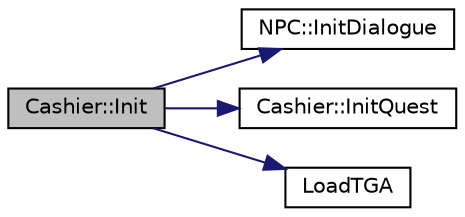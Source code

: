 digraph "Cashier::Init"
{
  bgcolor="transparent";
  edge [fontname="Helvetica",fontsize="10",labelfontname="Helvetica",labelfontsize="10"];
  node [fontname="Helvetica",fontsize="10",shape=record];
  rankdir="LR";
  Node1 [label="Cashier::Init",height=0.2,width=0.4,color="black", fillcolor="grey75", style="filled", fontcolor="black"];
  Node1 -> Node2 [color="midnightblue",fontsize="10",style="solid",fontname="Helvetica"];
  Node2 [label="NPC::InitDialogue",height=0.2,width=0.4,color="black",URL="$classNPC.html#a3ea41c7d9745e0be2d2b25187dbaf3f7",tooltip="Initialzier for the dialouge. "];
  Node1 -> Node3 [color="midnightblue",fontsize="10",style="solid",fontname="Helvetica"];
  Node3 [label="Cashier::InitQuest",height=0.2,width=0.4,color="black",URL="$classCashier.html#a2d84684071ff70d834a144b40b3dbb09",tooltip="Initialzier for cashier the quest text. "];
  Node1 -> Node4 [color="midnightblue",fontsize="10",style="solid",fontname="Helvetica"];
  Node4 [label="LoadTGA",height=0.2,width=0.4,color="black",URL="$LoadTGA_8cpp.html#a459a80ca6de67a1e3493bfb66ae317e4"];
}
